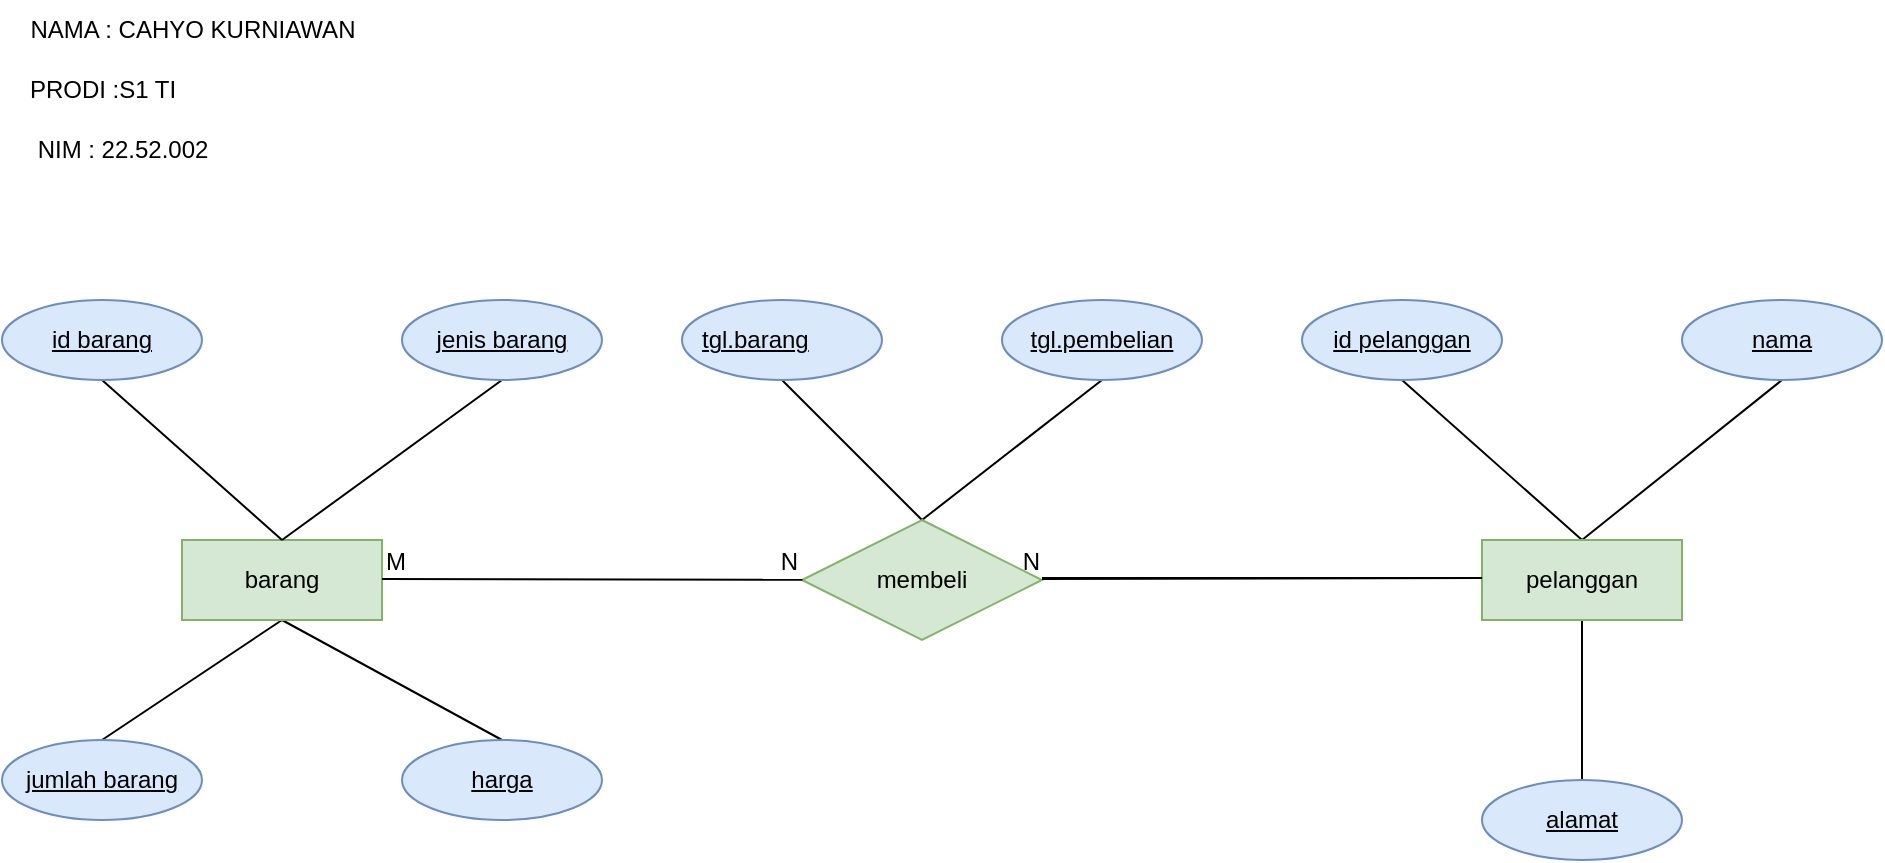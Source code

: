 <mxfile version="22.1.5" type="device" pages="6">
  <diagram name="Page-1" id="zo4dY4_fra6CHnyC9Gdm">
    <mxGraphModel dx="1213" dy="562" grid="1" gridSize="10" guides="1" tooltips="1" connect="1" arrows="1" fold="1" page="1" pageScale="1" pageWidth="850" pageHeight="1100" math="0" shadow="0">
      <root>
        <mxCell id="0" />
        <mxCell id="1" parent="0" />
        <mxCell id="zE9kglAk9OE0BZR0unQC-20" style="rounded=0;orthogonalLoop=1;jettySize=auto;html=1;exitX=0.5;exitY=1;exitDx=0;exitDy=0;entryX=0.5;entryY=0;entryDx=0;entryDy=0;endArrow=none;endFill=0;" parent="1" source="zE9kglAk9OE0BZR0unQC-2" target="zE9kglAk9OE0BZR0unQC-7" edge="1">
          <mxGeometry relative="1" as="geometry" />
        </mxCell>
        <mxCell id="zE9kglAk9OE0BZR0unQC-21" style="rounded=0;orthogonalLoop=1;jettySize=auto;html=1;exitX=0.5;exitY=1;exitDx=0;exitDy=0;entryX=0.5;entryY=0;entryDx=0;entryDy=0;endArrow=none;endFill=0;" parent="1" source="zE9kglAk9OE0BZR0unQC-2" target="zE9kglAk9OE0BZR0unQC-8" edge="1">
          <mxGeometry relative="1" as="geometry" />
        </mxCell>
        <mxCell id="zE9kglAk9OE0BZR0unQC-2" value="barang" style="whiteSpace=wrap;html=1;align=center;fillColor=#d5e8d4;strokeColor=#82b366;" parent="1" vertex="1">
          <mxGeometry x="90" y="280" width="100" height="40" as="geometry" />
        </mxCell>
        <mxCell id="zE9kglAk9OE0BZR0unQC-24" style="edgeStyle=none;rounded=0;orthogonalLoop=1;jettySize=auto;html=1;exitX=0.5;exitY=0;exitDx=0;exitDy=0;entryX=0.5;entryY=1;entryDx=0;entryDy=0;endArrow=none;endFill=0;" parent="1" source="zE9kglAk9OE0BZR0unQC-4" target="zE9kglAk9OE0BZR0unQC-13" edge="1">
          <mxGeometry relative="1" as="geometry" />
        </mxCell>
        <mxCell id="zE9kglAk9OE0BZR0unQC-25" style="edgeStyle=none;rounded=0;orthogonalLoop=1;jettySize=auto;html=1;exitX=0.5;exitY=0;exitDx=0;exitDy=0;entryX=0.5;entryY=1;entryDx=0;entryDy=0;endArrow=none;endFill=0;" parent="1" source="zE9kglAk9OE0BZR0unQC-4" target="zE9kglAk9OE0BZR0unQC-12" edge="1">
          <mxGeometry relative="1" as="geometry" />
        </mxCell>
        <mxCell id="zE9kglAk9OE0BZR0unQC-26" style="edgeStyle=none;rounded=0;orthogonalLoop=1;jettySize=auto;html=1;exitX=0.5;exitY=1;exitDx=0;exitDy=0;entryX=0.5;entryY=0;entryDx=0;entryDy=0;endArrow=none;endFill=0;" parent="1" source="zE9kglAk9OE0BZR0unQC-4" target="zE9kglAk9OE0BZR0unQC-17" edge="1">
          <mxGeometry relative="1" as="geometry" />
        </mxCell>
        <mxCell id="zE9kglAk9OE0BZR0unQC-4" value="pelanggan" style="whiteSpace=wrap;html=1;align=center;fillColor=#d5e8d4;strokeColor=#82b366;" parent="1" vertex="1">
          <mxGeometry x="740" y="280" width="100" height="40" as="geometry" />
        </mxCell>
        <mxCell id="zE9kglAk9OE0BZR0unQC-18" style="rounded=0;orthogonalLoop=1;jettySize=auto;html=1;exitX=0.5;exitY=1;exitDx=0;exitDy=0;entryX=0.5;entryY=0;entryDx=0;entryDy=0;endArrow=none;endFill=0;" parent="1" source="zE9kglAk9OE0BZR0unQC-5" target="zE9kglAk9OE0BZR0unQC-2" edge="1">
          <mxGeometry relative="1" as="geometry" />
        </mxCell>
        <mxCell id="zE9kglAk9OE0BZR0unQC-5" value="id barang" style="ellipse;whiteSpace=wrap;html=1;align=center;fontStyle=4;fillColor=#dae8fc;strokeColor=#6c8ebf;" parent="1" vertex="1">
          <mxGeometry y="160" width="100" height="40" as="geometry" />
        </mxCell>
        <mxCell id="zE9kglAk9OE0BZR0unQC-19" style="rounded=0;orthogonalLoop=1;jettySize=auto;html=1;exitX=0.5;exitY=1;exitDx=0;exitDy=0;entryX=0.5;entryY=0;entryDx=0;entryDy=0;endArrow=none;endFill=0;" parent="1" source="zE9kglAk9OE0BZR0unQC-6" target="zE9kglAk9OE0BZR0unQC-2" edge="1">
          <mxGeometry relative="1" as="geometry" />
        </mxCell>
        <mxCell id="zE9kglAk9OE0BZR0unQC-6" value="jenis barang" style="ellipse;whiteSpace=wrap;html=1;align=center;fontStyle=4;fillColor=#dae8fc;strokeColor=#6c8ebf;" parent="1" vertex="1">
          <mxGeometry x="200" y="160" width="100" height="40" as="geometry" />
        </mxCell>
        <mxCell id="zE9kglAk9OE0BZR0unQC-7" value="jumlah barang" style="ellipse;whiteSpace=wrap;html=1;align=center;fontStyle=4;fillColor=#dae8fc;strokeColor=#6c8ebf;" parent="1" vertex="1">
          <mxGeometry y="380" width="100" height="40" as="geometry" />
        </mxCell>
        <mxCell id="zE9kglAk9OE0BZR0unQC-8" value="harga" style="ellipse;whiteSpace=wrap;html=1;align=center;fontStyle=4;fillColor=#dae8fc;strokeColor=#6c8ebf;" parent="1" vertex="1">
          <mxGeometry x="200" y="380" width="100" height="40" as="geometry" />
        </mxCell>
        <mxCell id="zE9kglAk9OE0BZR0unQC-22" style="rounded=0;orthogonalLoop=1;jettySize=auto;html=1;exitX=0.5;exitY=0;exitDx=0;exitDy=0;entryX=0.5;entryY=1;entryDx=0;entryDy=0;endArrow=none;endFill=0;" parent="1" source="zE9kglAk9OE0BZR0unQC-9" target="zE9kglAk9OE0BZR0unQC-11" edge="1">
          <mxGeometry relative="1" as="geometry" />
        </mxCell>
        <mxCell id="zE9kglAk9OE0BZR0unQC-23" style="rounded=0;orthogonalLoop=1;jettySize=auto;html=1;exitX=0.5;exitY=0;exitDx=0;exitDy=0;entryX=0.5;entryY=1;entryDx=0;entryDy=0;endArrow=none;endFill=0;" parent="1" source="zE9kglAk9OE0BZR0unQC-9" target="zE9kglAk9OE0BZR0unQC-10" edge="1">
          <mxGeometry relative="1" as="geometry" />
        </mxCell>
        <mxCell id="zE9kglAk9OE0BZR0unQC-9" value="membeli" style="shape=rhombus;perimeter=rhombusPerimeter;whiteSpace=wrap;html=1;align=center;fillColor=#d5e8d4;strokeColor=#82b366;" parent="1" vertex="1">
          <mxGeometry x="400" y="270" width="120" height="60" as="geometry" />
        </mxCell>
        <mxCell id="zE9kglAk9OE0BZR0unQC-10" value="tgl.pembelian" style="ellipse;whiteSpace=wrap;html=1;align=center;fontStyle=4;fillColor=#dae8fc;strokeColor=#6c8ebf;" parent="1" vertex="1">
          <mxGeometry x="500" y="160" width="100" height="40" as="geometry" />
        </mxCell>
        <mxCell id="zE9kglAk9OE0BZR0unQC-11" value="tgl.barang&lt;span style=&quot;white-space: pre;&quot;&gt;&#x9;&lt;/span&gt;" style="ellipse;whiteSpace=wrap;html=1;align=center;fontStyle=4;fillColor=#dae8fc;strokeColor=#6c8ebf;" parent="1" vertex="1">
          <mxGeometry x="340" y="160" width="100" height="40" as="geometry" />
        </mxCell>
        <mxCell id="zE9kglAk9OE0BZR0unQC-12" value="nama" style="ellipse;whiteSpace=wrap;html=1;align=center;fontStyle=4;fillColor=#dae8fc;strokeColor=#6c8ebf;" parent="1" vertex="1">
          <mxGeometry x="840" y="160" width="100" height="40" as="geometry" />
        </mxCell>
        <mxCell id="zE9kglAk9OE0BZR0unQC-13" value="id pelanggan" style="ellipse;whiteSpace=wrap;html=1;align=center;fontStyle=4;fillColor=#dae8fc;strokeColor=#6c8ebf;" parent="1" vertex="1">
          <mxGeometry x="650" y="160" width="100" height="40" as="geometry" />
        </mxCell>
        <mxCell id="zE9kglAk9OE0BZR0unQC-14" value="NAMA : CAHYO KURNIAWAN&lt;br&gt;" style="text;html=1;align=center;verticalAlign=middle;resizable=0;points=[];autosize=1;strokeColor=none;fillColor=none;" parent="1" vertex="1">
          <mxGeometry y="10" width="190" height="30" as="geometry" />
        </mxCell>
        <mxCell id="zE9kglAk9OE0BZR0unQC-15" value="PRODI :S1 TI" style="text;html=1;align=center;verticalAlign=middle;resizable=0;points=[];autosize=1;strokeColor=none;fillColor=none;" parent="1" vertex="1">
          <mxGeometry y="40" width="100" height="30" as="geometry" />
        </mxCell>
        <mxCell id="zE9kglAk9OE0BZR0unQC-16" value="NIM : 22.52.002" style="text;html=1;align=center;verticalAlign=middle;resizable=0;points=[];autosize=1;strokeColor=none;fillColor=none;" parent="1" vertex="1">
          <mxGeometry y="70" width="120" height="30" as="geometry" />
        </mxCell>
        <mxCell id="zE9kglAk9OE0BZR0unQC-17" value="alamat" style="ellipse;whiteSpace=wrap;html=1;align=center;fontStyle=4;fillColor=#dae8fc;strokeColor=#6c8ebf;" parent="1" vertex="1">
          <mxGeometry x="740" y="400" width="100" height="40" as="geometry" />
        </mxCell>
        <mxCell id="zE9kglAk9OE0BZR0unQC-27" value="" style="endArrow=none;html=1;rounded=0;" parent="1" target="zE9kglAk9OE0BZR0unQC-9" edge="1">
          <mxGeometry relative="1" as="geometry">
            <mxPoint x="190" y="299.47" as="sourcePoint" />
            <mxPoint x="350" y="299.47" as="targetPoint" />
          </mxGeometry>
        </mxCell>
        <mxCell id="zE9kglAk9OE0BZR0unQC-28" value="M" style="resizable=0;html=1;whiteSpace=wrap;align=left;verticalAlign=bottom;" parent="zE9kglAk9OE0BZR0unQC-27" connectable="0" vertex="1">
          <mxGeometry x="-1" relative="1" as="geometry" />
        </mxCell>
        <mxCell id="zE9kglAk9OE0BZR0unQC-29" value="N" style="resizable=0;html=1;whiteSpace=wrap;align=right;verticalAlign=bottom;" parent="zE9kglAk9OE0BZR0unQC-27" connectable="0" vertex="1">
          <mxGeometry x="1" relative="1" as="geometry" />
        </mxCell>
        <mxCell id="zE9kglAk9OE0BZR0unQC-30" value="" style="endArrow=none;html=1;rounded=0;" parent="1" edge="1">
          <mxGeometry relative="1" as="geometry">
            <mxPoint x="520" y="299.47" as="sourcePoint" />
            <mxPoint x="520" y="299" as="targetPoint" />
            <Array as="points">
              <mxPoint x="740" y="299" />
            </Array>
          </mxGeometry>
        </mxCell>
        <mxCell id="zE9kglAk9OE0BZR0unQC-31" value="N" style="resizable=0;html=1;whiteSpace=wrap;align=right;verticalAlign=bottom;" parent="zE9kglAk9OE0BZR0unQC-30" connectable="0" vertex="1">
          <mxGeometry x="1" relative="1" as="geometry" />
        </mxCell>
      </root>
    </mxGraphModel>
  </diagram>
  <diagram id="yKbXTgPlL4C0_z0gjRoq" name="Page-2">
    <mxGraphModel dx="765" dy="410" grid="1" gridSize="10" guides="1" tooltips="1" connect="1" arrows="1" fold="1" page="1" pageScale="1" pageWidth="850" pageHeight="1100" math="0" shadow="0">
      <root>
        <mxCell id="0" />
        <mxCell id="1" parent="0" />
        <mxCell id="fb87T203oJm_AQfvb3VX-17" style="edgeStyle=none;rounded=0;orthogonalLoop=1;jettySize=auto;html=1;exitX=0.5;exitY=0;exitDx=0;exitDy=0;entryX=0.5;entryY=1;entryDx=0;entryDy=0;endArrow=none;endFill=0;" edge="1" parent="1" source="fb87T203oJm_AQfvb3VX-1" target="fb87T203oJm_AQfvb3VX-10">
          <mxGeometry relative="1" as="geometry" />
        </mxCell>
        <mxCell id="fb87T203oJm_AQfvb3VX-18" style="edgeStyle=none;rounded=0;orthogonalLoop=1;jettySize=auto;html=1;exitX=0.5;exitY=0;exitDx=0;exitDy=0;entryX=0.5;entryY=1;entryDx=0;entryDy=0;endArrow=none;endFill=0;" edge="1" parent="1" source="fb87T203oJm_AQfvb3VX-1" target="fb87T203oJm_AQfvb3VX-9">
          <mxGeometry relative="1" as="geometry" />
        </mxCell>
        <mxCell id="fb87T203oJm_AQfvb3VX-1" value="matakuliah" style="whiteSpace=wrap;html=1;align=center;fillColor=#d5e8d4;strokeColor=#82b366;" vertex="1" parent="1">
          <mxGeometry x="790" y="300" width="100" height="40" as="geometry" />
        </mxCell>
        <mxCell id="fb87T203oJm_AQfvb3VX-11" style="edgeStyle=none;rounded=0;orthogonalLoop=1;jettySize=auto;html=1;exitX=0.5;exitY=0;exitDx=0;exitDy=0;entryX=0.5;entryY=1;entryDx=0;entryDy=0;endArrow=none;endFill=0;" edge="1" parent="1" source="fb87T203oJm_AQfvb3VX-2" target="fb87T203oJm_AQfvb3VX-4">
          <mxGeometry relative="1" as="geometry" />
        </mxCell>
        <mxCell id="fb87T203oJm_AQfvb3VX-12" style="edgeStyle=none;rounded=0;orthogonalLoop=1;jettySize=auto;html=1;exitX=0.5;exitY=0;exitDx=0;exitDy=0;entryX=0.5;entryY=1;entryDx=0;entryDy=0;endArrow=none;endFill=0;" edge="1" parent="1" source="fb87T203oJm_AQfvb3VX-2" target="fb87T203oJm_AQfvb3VX-5">
          <mxGeometry relative="1" as="geometry" />
        </mxCell>
        <mxCell id="fb87T203oJm_AQfvb3VX-13" style="edgeStyle=none;rounded=0;orthogonalLoop=1;jettySize=auto;html=1;exitX=0.5;exitY=1;exitDx=0;exitDy=0;entryX=0.5;entryY=0;entryDx=0;entryDy=0;endArrow=none;endFill=0;" edge="1" parent="1" source="fb87T203oJm_AQfvb3VX-2" target="fb87T203oJm_AQfvb3VX-6">
          <mxGeometry relative="1" as="geometry" />
        </mxCell>
        <mxCell id="fb87T203oJm_AQfvb3VX-2" value="dosen" style="whiteSpace=wrap;html=1;align=center;fillColor=#d5e8d4;strokeColor=#82b366;" vertex="1" parent="1">
          <mxGeometry x="100" y="300" width="100" height="40" as="geometry" />
        </mxCell>
        <mxCell id="fb87T203oJm_AQfvb3VX-16" style="edgeStyle=none;rounded=0;orthogonalLoop=1;jettySize=auto;html=1;exitX=0.5;exitY=0;exitDx=0;exitDy=0;entryX=0.5;entryY=1;entryDx=0;entryDy=0;endArrow=none;endFill=0;" edge="1" parent="1" source="fb87T203oJm_AQfvb3VX-3" target="fb87T203oJm_AQfvb3VX-7">
          <mxGeometry relative="1" as="geometry" />
        </mxCell>
        <mxCell id="fb87T203oJm_AQfvb3VX-3" value="mengajar" style="shape=rhombus;perimeter=rhombusPerimeter;whiteSpace=wrap;html=1;align=center;fillColor=#d5e8d4;strokeColor=#82b366;" vertex="1" parent="1">
          <mxGeometry x="460" y="290" width="120" height="60" as="geometry" />
        </mxCell>
        <mxCell id="fb87T203oJm_AQfvb3VX-4" value="id dosen" style="ellipse;whiteSpace=wrap;html=1;align=center;fontStyle=4;fillColor=#dae8fc;strokeColor=#6c8ebf;" vertex="1" parent="1">
          <mxGeometry y="210" width="100" height="40" as="geometry" />
        </mxCell>
        <mxCell id="fb87T203oJm_AQfvb3VX-5" value="nama dosen" style="ellipse;whiteSpace=wrap;html=1;align=center;fontStyle=4;fillColor=#dae8fc;strokeColor=#6c8ebf;" vertex="1" parent="1">
          <mxGeometry x="200" y="210" width="100" height="40" as="geometry" />
        </mxCell>
        <mxCell id="fb87T203oJm_AQfvb3VX-6" value="tempat mengajar" style="ellipse;whiteSpace=wrap;html=1;align=center;fontStyle=4;fillColor=#dae8fc;strokeColor=#6c8ebf;" vertex="1" parent="1">
          <mxGeometry x="100" y="430" width="100" height="40" as="geometry" />
        </mxCell>
        <mxCell id="fb87T203oJm_AQfvb3VX-7" value="id matkul" style="ellipse;whiteSpace=wrap;html=1;align=center;fontStyle=4;fillColor=#dae8fc;strokeColor=#6c8ebf;" vertex="1" parent="1">
          <mxGeometry x="580" y="210" width="100" height="40" as="geometry" />
        </mxCell>
        <mxCell id="fb87T203oJm_AQfvb3VX-8" value="id dosen" style="ellipse;whiteSpace=wrap;html=1;align=center;fontStyle=4;fillColor=#dae8fc;strokeColor=#6c8ebf;" vertex="1" parent="1">
          <mxGeometry x="360" y="210" width="100" height="40" as="geometry" />
        </mxCell>
        <mxCell id="fb87T203oJm_AQfvb3VX-9" value="nama matkul" style="ellipse;whiteSpace=wrap;html=1;align=center;fontStyle=4;fillColor=#dae8fc;strokeColor=#6c8ebf;" vertex="1" parent="1">
          <mxGeometry x="880" y="210" width="100" height="40" as="geometry" />
        </mxCell>
        <mxCell id="fb87T203oJm_AQfvb3VX-10" value="id matkul" style="ellipse;whiteSpace=wrap;html=1;align=center;fontStyle=4;fillColor=#dae8fc;strokeColor=#6c8ebf;" vertex="1" parent="1">
          <mxGeometry x="730" y="210" width="100" height="40" as="geometry" />
        </mxCell>
        <mxCell id="fb87T203oJm_AQfvb3VX-15" style="edgeStyle=none;rounded=0;orthogonalLoop=1;jettySize=auto;html=1;exitX=0.5;exitY=0;exitDx=0;exitDy=0;entryX=0.601;entryY=1.071;entryDx=0;entryDy=0;entryPerimeter=0;endArrow=none;endFill=0;" edge="1" parent="1" source="fb87T203oJm_AQfvb3VX-3" target="fb87T203oJm_AQfvb3VX-8">
          <mxGeometry relative="1" as="geometry" />
        </mxCell>
        <mxCell id="uEvrZNVNtwSZjBcl1kia-1" value="" style="endArrow=none;html=1;rounded=0;entryX=0;entryY=0.5;entryDx=0;entryDy=0;" edge="1" parent="1" target="fb87T203oJm_AQfvb3VX-3">
          <mxGeometry relative="1" as="geometry">
            <mxPoint x="190" y="319.23" as="sourcePoint" />
            <mxPoint x="350" y="319.23" as="targetPoint" />
          </mxGeometry>
        </mxCell>
        <mxCell id="uEvrZNVNtwSZjBcl1kia-2" value="M" style="resizable=0;html=1;whiteSpace=wrap;align=left;verticalAlign=bottom;" connectable="0" vertex="1" parent="uEvrZNVNtwSZjBcl1kia-1">
          <mxGeometry x="-1" relative="1" as="geometry" />
        </mxCell>
        <mxCell id="uEvrZNVNtwSZjBcl1kia-3" value="N" style="resizable=0;html=1;whiteSpace=wrap;align=right;verticalAlign=bottom;" connectable="0" vertex="1" parent="uEvrZNVNtwSZjBcl1kia-1">
          <mxGeometry x="1" relative="1" as="geometry" />
        </mxCell>
        <mxCell id="uEvrZNVNtwSZjBcl1kia-7" value="" style="endArrow=none;html=1;rounded=0;" edge="1" parent="1">
          <mxGeometry relative="1" as="geometry">
            <mxPoint x="580" y="320" as="sourcePoint" />
            <mxPoint x="790" y="320" as="targetPoint" />
          </mxGeometry>
        </mxCell>
        <mxCell id="uEvrZNVNtwSZjBcl1kia-8" value="M" style="resizable=0;html=1;whiteSpace=wrap;align=left;verticalAlign=bottom;" connectable="0" vertex="1" parent="uEvrZNVNtwSZjBcl1kia-7">
          <mxGeometry x="-1" relative="1" as="geometry" />
        </mxCell>
        <mxCell id="uEvrZNVNtwSZjBcl1kia-9" value="N" style="resizable=0;html=1;whiteSpace=wrap;align=right;verticalAlign=bottom;" connectable="0" vertex="1" parent="uEvrZNVNtwSZjBcl1kia-7">
          <mxGeometry x="1" relative="1" as="geometry" />
        </mxCell>
      </root>
    </mxGraphModel>
  </diagram>
  <diagram id="hsC75b01yAU87UtDD1D3" name="Page-3">
    <mxGraphModel dx="1730" dy="472" grid="1" gridSize="10" guides="1" tooltips="1" connect="1" arrows="1" fold="1" page="1" pageScale="1" pageWidth="850" pageHeight="1100" math="0" shadow="0">
      <root>
        <mxCell id="0" />
        <mxCell id="1" parent="0" />
        <mxCell id="AXLvkjDIdO4Xm3gloNgT-1" value="pekerjaan" style="shape=rhombus;perimeter=rhombusPerimeter;whiteSpace=wrap;html=1;align=center;fillColor=#d5e8d4;strokeColor=#82b366;" vertex="1" parent="1">
          <mxGeometry x="360" y="220" width="120" height="60" as="geometry" />
        </mxCell>
        <mxCell id="pQrvMvZ7KYcdWEdQEXg6-5" style="edgeStyle=none;rounded=0;orthogonalLoop=1;jettySize=auto;html=1;exitX=0.5;exitY=0;exitDx=0;exitDy=0;entryX=0.5;entryY=1;entryDx=0;entryDy=0;endArrow=none;endFill=0;" edge="1" parent="1" source="AXLvkjDIdO4Xm3gloNgT-2" target="AXLvkjDIdO4Xm3gloNgT-12">
          <mxGeometry relative="1" as="geometry" />
        </mxCell>
        <mxCell id="pQrvMvZ7KYcdWEdQEXg6-6" style="edgeStyle=none;rounded=0;orthogonalLoop=1;jettySize=auto;html=1;exitX=0.5;exitY=0;exitDx=0;exitDy=0;entryX=0.5;entryY=1;entryDx=0;entryDy=0;endArrow=none;endFill=0;" edge="1" parent="1" source="AXLvkjDIdO4Xm3gloNgT-2" target="AXLvkjDIdO4Xm3gloNgT-11">
          <mxGeometry relative="1" as="geometry" />
        </mxCell>
        <mxCell id="_dz8QAwuvox1BOsxkOOv-3" style="edgeStyle=none;rounded=0;orthogonalLoop=1;jettySize=auto;html=1;exitX=0.5;exitY=1;exitDx=0;exitDy=0;entryX=0.5;entryY=0;entryDx=0;entryDy=0;endArrow=none;endFill=0;" edge="1" parent="1" source="AXLvkjDIdO4Xm3gloNgT-2" target="_dz8QAwuvox1BOsxkOOv-2">
          <mxGeometry relative="1" as="geometry" />
        </mxCell>
        <mxCell id="AXLvkjDIdO4Xm3gloNgT-2" value="proyek" style="whiteSpace=wrap;html=1;align=center;fillColor=#d5e8d4;strokeColor=#82b366;" vertex="1" parent="1">
          <mxGeometry x="690" y="230" width="100" height="40" as="geometry" />
        </mxCell>
        <mxCell id="pQrvMvZ7KYcdWEdQEXg6-1" style="edgeStyle=none;rounded=0;orthogonalLoop=1;jettySize=auto;html=1;exitX=0.5;exitY=0;exitDx=0;exitDy=0;entryX=0.5;entryY=1;entryDx=0;entryDy=0;endArrow=none;endFill=0;" edge="1" parent="1" source="AXLvkjDIdO4Xm3gloNgT-3" target="AXLvkjDIdO4Xm3gloNgT-7">
          <mxGeometry relative="1" as="geometry" />
        </mxCell>
        <mxCell id="pQrvMvZ7KYcdWEdQEXg6-2" style="edgeStyle=none;rounded=0;orthogonalLoop=1;jettySize=auto;html=1;exitX=0.5;exitY=0;exitDx=0;exitDy=0;entryX=0.5;entryY=1;entryDx=0;entryDy=0;endArrow=none;endFill=0;" edge="1" parent="1" source="AXLvkjDIdO4Xm3gloNgT-3" target="AXLvkjDIdO4Xm3gloNgT-9">
          <mxGeometry relative="1" as="geometry" />
        </mxCell>
        <mxCell id="pQrvMvZ7KYcdWEdQEXg6-3" style="edgeStyle=none;rounded=0;orthogonalLoop=1;jettySize=auto;html=1;exitX=0.5;exitY=1;exitDx=0;exitDy=0;entryX=0.5;entryY=0;entryDx=0;entryDy=0;endArrow=none;endFill=0;" edge="1" parent="1" source="AXLvkjDIdO4Xm3gloNgT-3" target="AXLvkjDIdO4Xm3gloNgT-8">
          <mxGeometry relative="1" as="geometry" />
        </mxCell>
        <mxCell id="AXLvkjDIdO4Xm3gloNgT-3" value="departemen" style="whiteSpace=wrap;html=1;align=center;fillColor=#d5e8d4;strokeColor=#82b366;" vertex="1" parent="1">
          <mxGeometry x="50" y="230" width="100" height="40" as="geometry" />
        </mxCell>
        <mxCell id="AXLvkjDIdO4Xm3gloNgT-7" value="&lt;span style=&quot;border-bottom: 1px dotted&quot;&gt;no departemen&lt;/span&gt;" style="ellipse;whiteSpace=wrap;html=1;align=center;fillColor=#dae8fc;strokeColor=#6c8ebf;" vertex="1" parent="1">
          <mxGeometry x="-50" y="110" width="100" height="40" as="geometry" />
        </mxCell>
        <mxCell id="AXLvkjDIdO4Xm3gloNgT-8" value="&lt;span style=&quot;border-bottom: 1px dotted&quot;&gt;status&lt;/span&gt;" style="ellipse;whiteSpace=wrap;html=1;align=center;fillColor=#dae8fc;strokeColor=#6c8ebf;" vertex="1" parent="1">
          <mxGeometry x="50" y="350" width="100" height="40" as="geometry" />
        </mxCell>
        <mxCell id="AXLvkjDIdO4Xm3gloNgT-9" value="&lt;span style=&quot;border-bottom: 1px dotted&quot;&gt;nama&lt;/span&gt;" style="ellipse;whiteSpace=wrap;html=1;align=center;fillColor=#dae8fc;strokeColor=#6c8ebf;" vertex="1" parent="1">
          <mxGeometry x="150" y="110" width="100" height="40" as="geometry" />
        </mxCell>
        <mxCell id="AXLvkjDIdO4Xm3gloNgT-11" value="&lt;span style=&quot;border-bottom: 1px dotted&quot;&gt;status&lt;/span&gt;" style="ellipse;whiteSpace=wrap;html=1;align=center;fillColor=#dae8fc;strokeColor=#6c8ebf;" vertex="1" parent="1">
          <mxGeometry x="800" y="110" width="100" height="40" as="geometry" />
        </mxCell>
        <mxCell id="AXLvkjDIdO4Xm3gloNgT-12" value="&lt;span style=&quot;border-bottom: 1px dotted&quot;&gt;no proyek&lt;/span&gt;" style="ellipse;whiteSpace=wrap;html=1;align=center;fillColor=#dae8fc;strokeColor=#6c8ebf;" vertex="1" parent="1">
          <mxGeometry x="590" y="110" width="100" height="40" as="geometry" />
        </mxCell>
        <mxCell id="pQrvMvZ7KYcdWEdQEXg6-7" value="" style="endArrow=none;html=1;rounded=0;entryX=0;entryY=0.5;entryDx=0;entryDy=0;" edge="1" parent="1" target="AXLvkjDIdO4Xm3gloNgT-1">
          <mxGeometry relative="1" as="geometry">
            <mxPoint x="150" y="249.5" as="sourcePoint" />
            <mxPoint x="310" y="249.5" as="targetPoint" />
          </mxGeometry>
        </mxCell>
        <mxCell id="pQrvMvZ7KYcdWEdQEXg6-8" value="N" style="resizable=0;html=1;whiteSpace=wrap;align=right;verticalAlign=bottom;" connectable="0" vertex="1" parent="pQrvMvZ7KYcdWEdQEXg6-7">
          <mxGeometry x="1" relative="1" as="geometry" />
        </mxCell>
        <mxCell id="pQrvMvZ7KYcdWEdQEXg6-9" value="" style="endArrow=none;html=1;rounded=0;entryX=0;entryY=0.5;entryDx=0;entryDy=0;" edge="1" parent="1">
          <mxGeometry relative="1" as="geometry">
            <mxPoint x="480" y="249.5" as="sourcePoint" />
            <mxPoint x="690" y="250" as="targetPoint" />
          </mxGeometry>
        </mxCell>
        <mxCell id="pQrvMvZ7KYcdWEdQEXg6-10" value="N" style="resizable=0;html=1;whiteSpace=wrap;align=right;verticalAlign=bottom;" connectable="0" vertex="1" parent="pQrvMvZ7KYcdWEdQEXg6-9">
          <mxGeometry x="1" relative="1" as="geometry" />
        </mxCell>
        <mxCell id="_dz8QAwuvox1BOsxkOOv-2" value="&lt;span style=&quot;border-bottom: 1px dotted&quot;&gt;nama&lt;/span&gt;" style="ellipse;whiteSpace=wrap;html=1;align=center;fillColor=#dae8fc;strokeColor=#6c8ebf;" vertex="1" parent="1">
          <mxGeometry x="690" y="350" width="100" height="40" as="geometry" />
        </mxCell>
      </root>
    </mxGraphModel>
  </diagram>
  <diagram id="9wN5nJT7nugd9XNhgo3h" name="Page-4">
    <mxGraphModel dx="1173" dy="629" grid="1" gridSize="10" guides="1" tooltips="1" connect="1" arrows="1" fold="1" page="1" pageScale="1" pageWidth="850" pageHeight="1100" math="0" shadow="0">
      <root>
        <mxCell id="0" />
        <mxCell id="1" parent="0" />
        <mxCell id="h8rfXJVYBmySBkegOcbr-22" style="edgeStyle=none;rounded=0;orthogonalLoop=1;jettySize=auto;html=1;exitX=0.5;exitY=0;exitDx=0;exitDy=0;entryX=0.5;entryY=1;entryDx=0;entryDy=0;endArrow=none;endFill=0;" edge="1" parent="1" source="h8rfXJVYBmySBkegOcbr-1" target="h8rfXJVYBmySBkegOcbr-14">
          <mxGeometry relative="1" as="geometry" />
        </mxCell>
        <mxCell id="h8rfXJVYBmySBkegOcbr-36" style="edgeStyle=none;rounded=0;orthogonalLoop=1;jettySize=auto;html=1;exitX=0.5;exitY=1;exitDx=0;exitDy=0;" edge="1" parent="1" source="h8rfXJVYBmySBkegOcbr-1" target="h8rfXJVYBmySBkegOcbr-35">
          <mxGeometry relative="1" as="geometry" />
        </mxCell>
        <mxCell id="h8rfXJVYBmySBkegOcbr-1" value="proyek" style="whiteSpace=wrap;html=1;align=center;fillColor=#d5e8d4;strokeColor=#82b366;" vertex="1" parent="1">
          <mxGeometry x="420" y="580" width="100" height="40" as="geometry" />
        </mxCell>
        <mxCell id="h8rfXJVYBmySBkegOcbr-18" style="edgeStyle=none;rounded=0;orthogonalLoop=1;jettySize=auto;html=1;exitX=0.5;exitY=0;exitDx=0;exitDy=0;entryX=0.5;entryY=1;entryDx=0;entryDy=0;endArrow=none;endFill=0;" edge="1" parent="1" source="h8rfXJVYBmySBkegOcbr-2" target="h8rfXJVYBmySBkegOcbr-12">
          <mxGeometry relative="1" as="geometry" />
        </mxCell>
        <mxCell id="h8rfXJVYBmySBkegOcbr-19" style="edgeStyle=none;rounded=0;orthogonalLoop=1;jettySize=auto;html=1;exitX=0.5;exitY=0;exitDx=0;exitDy=0;entryX=0.5;entryY=1;entryDx=0;entryDy=0;endArrow=none;endFill=0;" edge="1" parent="1" source="h8rfXJVYBmySBkegOcbr-2" target="h8rfXJVYBmySBkegOcbr-11">
          <mxGeometry relative="1" as="geometry" />
        </mxCell>
        <mxCell id="h8rfXJVYBmySBkegOcbr-20" style="edgeStyle=none;rounded=0;orthogonalLoop=1;jettySize=auto;html=1;exitX=0.5;exitY=0;exitDx=0;exitDy=0;entryX=0.5;entryY=1;entryDx=0;entryDy=0;endArrow=none;endFill=0;" edge="1" parent="1" source="h8rfXJVYBmySBkegOcbr-2" target="h8rfXJVYBmySBkegOcbr-10">
          <mxGeometry relative="1" as="geometry" />
        </mxCell>
        <mxCell id="h8rfXJVYBmySBkegOcbr-2" value="departemen" style="whiteSpace=wrap;html=1;align=center;fillColor=#d5e8d4;strokeColor=#82b366;" vertex="1" parent="1">
          <mxGeometry x="710" y="260" width="100" height="40" as="geometry" />
        </mxCell>
        <mxCell id="h8rfXJVYBmySBkegOcbr-15" style="edgeStyle=none;rounded=0;orthogonalLoop=1;jettySize=auto;html=1;exitX=0.5;exitY=0;exitDx=0;exitDy=0;entryX=0.5;entryY=1;entryDx=0;entryDy=0;endArrow=none;endFill=0;" edge="1" parent="1" source="h8rfXJVYBmySBkegOcbr-3" target="h8rfXJVYBmySBkegOcbr-7">
          <mxGeometry relative="1" as="geometry" />
        </mxCell>
        <mxCell id="h8rfXJVYBmySBkegOcbr-16" style="edgeStyle=none;rounded=0;orthogonalLoop=1;jettySize=auto;html=1;exitX=0.5;exitY=0;exitDx=0;exitDy=0;entryX=0.5;entryY=1;entryDx=0;entryDy=0;endArrow=none;endFill=0;" edge="1" parent="1" source="h8rfXJVYBmySBkegOcbr-3" target="h8rfXJVYBmySBkegOcbr-8">
          <mxGeometry relative="1" as="geometry" />
        </mxCell>
        <mxCell id="h8rfXJVYBmySBkegOcbr-17" style="edgeStyle=none;rounded=0;orthogonalLoop=1;jettySize=auto;html=1;exitX=0.5;exitY=0;exitDx=0;exitDy=0;endArrow=none;endFill=0;" edge="1" parent="1" source="h8rfXJVYBmySBkegOcbr-3" target="h8rfXJVYBmySBkegOcbr-9">
          <mxGeometry relative="1" as="geometry" />
        </mxCell>
        <mxCell id="h8rfXJVYBmySBkegOcbr-3" value="pegawai" style="whiteSpace=wrap;html=1;align=center;fillColor=#d5e8d4;strokeColor=#82b366;" vertex="1" parent="1">
          <mxGeometry x="110" y="260" width="100" height="40" as="geometry" />
        </mxCell>
        <mxCell id="h8rfXJVYBmySBkegOcbr-4" value="bekerja" style="shape=rhombus;perimeter=rhombusPerimeter;whiteSpace=wrap;html=1;align=center;fillColor=#d5e8d4;strokeColor=#82b366;" vertex="1" parent="1">
          <mxGeometry x="110" y="570" width="120" height="60" as="geometry" />
        </mxCell>
        <mxCell id="h8rfXJVYBmySBkegOcbr-5" value="bekerja" style="shape=rhombus;perimeter=rhombusPerimeter;whiteSpace=wrap;html=1;align=center;fillColor=#d5e8d4;strokeColor=#82b366;" vertex="1" parent="1">
          <mxGeometry x="710" y="570" width="120" height="60" as="geometry" />
        </mxCell>
        <mxCell id="h8rfXJVYBmySBkegOcbr-6" value="bekerja" style="shape=rhombus;perimeter=rhombusPerimeter;whiteSpace=wrap;html=1;align=center;fillColor=#d5e8d4;strokeColor=#82b366;" vertex="1" parent="1">
          <mxGeometry x="400" y="255" width="120" height="50" as="geometry" />
        </mxCell>
        <mxCell id="h8rfXJVYBmySBkegOcbr-7" value="&lt;span style=&quot;border-bottom: 1px dotted&quot;&gt;id pegawai&lt;/span&gt;" style="ellipse;whiteSpace=wrap;html=1;align=center;fillColor=#dae8fc;strokeColor=#6c8ebf;" vertex="1" parent="1">
          <mxGeometry x="10" y="130" width="100" height="40" as="geometry" />
        </mxCell>
        <mxCell id="h8rfXJVYBmySBkegOcbr-8" value="&lt;span style=&quot;border-bottom: 1px dotted&quot;&gt;jabatan&lt;span style=&quot;white-space: pre;&quot;&gt;&#x9;&lt;/span&gt;&lt;/span&gt;" style="ellipse;whiteSpace=wrap;html=1;align=center;fillColor=#dae8fc;strokeColor=#6c8ebf;" vertex="1" parent="1">
          <mxGeometry x="210" y="130" width="100" height="40" as="geometry" />
        </mxCell>
        <mxCell id="h8rfXJVYBmySBkegOcbr-9" value="&lt;span style=&quot;border-bottom: 1px dotted&quot;&gt;nama&lt;/span&gt;" style="ellipse;whiteSpace=wrap;html=1;align=center;fillColor=#dae8fc;strokeColor=#6c8ebf;" vertex="1" parent="1">
          <mxGeometry x="110" y="40" width="100" height="40" as="geometry" />
        </mxCell>
        <mxCell id="h8rfXJVYBmySBkegOcbr-10" value="&lt;span style=&quot;border-bottom: 1px dotted&quot;&gt;nama&lt;/span&gt;" style="ellipse;whiteSpace=wrap;html=1;align=center;fillColor=#dae8fc;strokeColor=#6c8ebf;" vertex="1" parent="1">
          <mxGeometry x="710" y="50" width="100" height="40" as="geometry" />
        </mxCell>
        <mxCell id="h8rfXJVYBmySBkegOcbr-11" value="&lt;span style=&quot;border-bottom: 1px dotted&quot;&gt;lokasi&lt;/span&gt;" style="ellipse;whiteSpace=wrap;html=1;align=center;fillColor=#dae8fc;strokeColor=#6c8ebf;" vertex="1" parent="1">
          <mxGeometry x="810" y="130" width="100" height="40" as="geometry" />
        </mxCell>
        <mxCell id="h8rfXJVYBmySBkegOcbr-12" value="&lt;span style=&quot;border-bottom: 1px dotted&quot;&gt;id departemen&lt;/span&gt;" style="ellipse;whiteSpace=wrap;html=1;align=center;fillColor=#dae8fc;strokeColor=#6c8ebf;" vertex="1" parent="1">
          <mxGeometry x="610" y="130" width="100" height="40" as="geometry" />
        </mxCell>
        <mxCell id="h8rfXJVYBmySBkegOcbr-13" value="&lt;span style=&quot;border-bottom: 1px dotted&quot;&gt;nama&lt;/span&gt;" style="ellipse;whiteSpace=wrap;html=1;align=center;fillColor=#dae8fc;strokeColor=#6c8ebf;" vertex="1" parent="1">
          <mxGeometry x="520" y="470" width="100" height="40" as="geometry" />
        </mxCell>
        <mxCell id="h8rfXJVYBmySBkegOcbr-14" value="&lt;span style=&quot;border-bottom: 1px dotted&quot;&gt;id proyek&lt;span style=&quot;white-space: pre;&quot;&gt;&#x9;&lt;/span&gt;&amp;nbsp;&lt;/span&gt;" style="ellipse;whiteSpace=wrap;html=1;align=center;fillColor=#dae8fc;strokeColor=#6c8ebf;" vertex="1" parent="1">
          <mxGeometry x="320" y="470" width="100" height="40" as="geometry" />
        </mxCell>
        <mxCell id="h8rfXJVYBmySBkegOcbr-21" style="edgeStyle=none;rounded=0;orthogonalLoop=1;jettySize=auto;html=1;exitX=0.5;exitY=0;exitDx=0;exitDy=0;entryX=0.5;entryY=1;entryDx=0;entryDy=0;endArrow=none;endFill=0;" edge="1" parent="1" source="h8rfXJVYBmySBkegOcbr-1" target="h8rfXJVYBmySBkegOcbr-13">
          <mxGeometry relative="1" as="geometry" />
        </mxCell>
        <mxCell id="h8rfXJVYBmySBkegOcbr-23" value="" style="endArrow=none;html=1;rounded=0;entryX=1;entryY=0.5;entryDx=0;entryDy=0;exitX=0;exitY=0.5;exitDx=0;exitDy=0;" edge="1" parent="1" source="h8rfXJVYBmySBkegOcbr-6" target="h8rfXJVYBmySBkegOcbr-3">
          <mxGeometry relative="1" as="geometry">
            <mxPoint x="390" y="320" as="sourcePoint" />
            <mxPoint x="550" y="320" as="targetPoint" />
          </mxGeometry>
        </mxCell>
        <mxCell id="h8rfXJVYBmySBkegOcbr-24" value="N" style="resizable=0;html=1;whiteSpace=wrap;align=right;verticalAlign=bottom;" connectable="0" vertex="1" parent="h8rfXJVYBmySBkegOcbr-23">
          <mxGeometry x="1" relative="1" as="geometry" />
        </mxCell>
        <mxCell id="h8rfXJVYBmySBkegOcbr-25" value="" style="endArrow=none;html=1;rounded=0;entryX=1;entryY=0.5;entryDx=0;entryDy=0;exitX=0;exitY=0.5;exitDx=0;exitDy=0;" edge="1" parent="1">
          <mxGeometry relative="1" as="geometry">
            <mxPoint x="710" y="279.33" as="sourcePoint" />
            <mxPoint x="520" y="279.33" as="targetPoint" />
          </mxGeometry>
        </mxCell>
        <mxCell id="h8rfXJVYBmySBkegOcbr-26" value="N" style="resizable=0;html=1;whiteSpace=wrap;align=right;verticalAlign=bottom;" connectable="0" vertex="1" parent="h8rfXJVYBmySBkegOcbr-25">
          <mxGeometry x="1" relative="1" as="geometry" />
        </mxCell>
        <mxCell id="h8rfXJVYBmySBkegOcbr-27" value="" style="endArrow=none;html=1;rounded=0;entryX=0.5;entryY=0;entryDx=0;entryDy=0;exitX=0.5;exitY=1;exitDx=0;exitDy=0;" edge="1" parent="1" source="h8rfXJVYBmySBkegOcbr-3" target="h8rfXJVYBmySBkegOcbr-4">
          <mxGeometry relative="1" as="geometry">
            <mxPoint x="245" y="410" as="sourcePoint" />
            <mxPoint x="55" y="410" as="targetPoint" />
          </mxGeometry>
        </mxCell>
        <mxCell id="h8rfXJVYBmySBkegOcbr-28" value="N" style="resizable=0;html=1;whiteSpace=wrap;align=right;verticalAlign=bottom;" connectable="0" vertex="1" parent="h8rfXJVYBmySBkegOcbr-27">
          <mxGeometry x="1" relative="1" as="geometry" />
        </mxCell>
        <mxCell id="h8rfXJVYBmySBkegOcbr-29" value="" style="endArrow=none;html=1;rounded=0;entryX=0.5;entryY=0;entryDx=0;entryDy=0;exitX=0.5;exitY=1;exitDx=0;exitDy=0;" edge="1" parent="1">
          <mxGeometry relative="1" as="geometry">
            <mxPoint x="765" y="300" as="sourcePoint" />
            <mxPoint x="775" y="570" as="targetPoint" />
          </mxGeometry>
        </mxCell>
        <mxCell id="h8rfXJVYBmySBkegOcbr-30" value="N" style="resizable=0;html=1;whiteSpace=wrap;align=right;verticalAlign=bottom;" connectable="0" vertex="1" parent="h8rfXJVYBmySBkegOcbr-29">
          <mxGeometry x="1" relative="1" as="geometry" />
        </mxCell>
        <mxCell id="h8rfXJVYBmySBkegOcbr-31" value="" style="endArrow=none;html=1;rounded=0;entryX=0;entryY=0.5;entryDx=0;entryDy=0;" edge="1" parent="1" source="h8rfXJVYBmySBkegOcbr-4" target="h8rfXJVYBmySBkegOcbr-1">
          <mxGeometry relative="1" as="geometry">
            <mxPoint x="190" y="410" as="sourcePoint" />
            <mxPoint x="190" y="590" as="targetPoint" />
          </mxGeometry>
        </mxCell>
        <mxCell id="h8rfXJVYBmySBkegOcbr-32" value="N" style="resizable=0;html=1;whiteSpace=wrap;align=right;verticalAlign=bottom;" connectable="0" vertex="1" parent="h8rfXJVYBmySBkegOcbr-31">
          <mxGeometry x="1" relative="1" as="geometry" />
        </mxCell>
        <mxCell id="h8rfXJVYBmySBkegOcbr-33" value="" style="endArrow=none;html=1;rounded=0;entryX=0;entryY=0.5;entryDx=0;entryDy=0;exitX=1;exitY=0.5;exitDx=0;exitDy=0;" edge="1" parent="1" source="h8rfXJVYBmySBkegOcbr-1" target="h8rfXJVYBmySBkegOcbr-5">
          <mxGeometry relative="1" as="geometry">
            <mxPoint x="530" y="599.33" as="sourcePoint" />
            <mxPoint x="720" y="599.33" as="targetPoint" />
          </mxGeometry>
        </mxCell>
        <mxCell id="h8rfXJVYBmySBkegOcbr-34" value="N" style="resizable=0;html=1;whiteSpace=wrap;align=right;verticalAlign=bottom;" connectable="0" vertex="1" parent="h8rfXJVYBmySBkegOcbr-33">
          <mxGeometry x="1" relative="1" as="geometry" />
        </mxCell>
        <mxCell id="h8rfXJVYBmySBkegOcbr-35" value="&lt;span style=&quot;border-bottom: 1px dotted&quot;&gt;deskripsi&lt;/span&gt;" style="ellipse;whiteSpace=wrap;html=1;align=center;fillColor=#dae8fc;strokeColor=#6c8ebf;" vertex="1" parent="1">
          <mxGeometry x="420" y="690" width="100" height="40" as="geometry" />
        </mxCell>
      </root>
    </mxGraphModel>
  </diagram>
  <diagram id="Rd_aU122WhB6xTVFAe9l" name="Page-5">
    <mxGraphModel dx="1354" dy="1826" grid="1" gridSize="10" guides="1" tooltips="1" connect="1" arrows="1" fold="1" page="1" pageScale="1" pageWidth="850" pageHeight="1100" math="0" shadow="0">
      <root>
        <mxCell id="0" />
        <mxCell id="1" parent="0" />
        <mxCell id="-LbwlCYUNw6bT01Z33pE-14" style="edgeStyle=none;rounded=0;orthogonalLoop=1;jettySize=auto;html=1;exitX=0.5;exitY=0;exitDx=0;exitDy=0;entryX=0.5;entryY=1;entryDx=0;entryDy=0;endArrow=none;endFill=0;" edge="1" parent="1" source="-LbwlCYUNw6bT01Z33pE-1" target="-LbwlCYUNw6bT01Z33pE-5">
          <mxGeometry relative="1" as="geometry" />
        </mxCell>
        <mxCell id="-LbwlCYUNw6bT01Z33pE-15" style="edgeStyle=none;rounded=0;orthogonalLoop=1;jettySize=auto;html=1;exitX=0.5;exitY=0;exitDx=0;exitDy=0;entryX=0.5;entryY=1;entryDx=0;entryDy=0;endArrow=none;endFill=0;" edge="1" parent="1" source="-LbwlCYUNw6bT01Z33pE-1" target="-LbwlCYUNw6bT01Z33pE-6">
          <mxGeometry relative="1" as="geometry" />
        </mxCell>
        <mxCell id="-LbwlCYUNw6bT01Z33pE-16" style="edgeStyle=none;rounded=0;orthogonalLoop=1;jettySize=auto;html=1;exitX=0.5;exitY=0;exitDx=0;exitDy=0;entryX=0.5;entryY=1;entryDx=0;entryDy=0;endArrow=none;endFill=0;" edge="1" parent="1" source="-LbwlCYUNw6bT01Z33pE-1" target="-LbwlCYUNw6bT01Z33pE-7">
          <mxGeometry relative="1" as="geometry" />
        </mxCell>
        <mxCell id="-LbwlCYUNw6bT01Z33pE-31" style="edgeStyle=orthogonalEdgeStyle;rounded=0;orthogonalLoop=1;jettySize=auto;html=1;exitX=0.5;exitY=1;exitDx=0;exitDy=0;entryX=0;entryY=0.5;entryDx=0;entryDy=0;curved=1;endArrow=none;endFill=0;" edge="1" parent="1" source="-LbwlCYUNw6bT01Z33pE-1" target="-LbwlCYUNw6bT01Z33pE-4">
          <mxGeometry relative="1" as="geometry" />
        </mxCell>
        <mxCell id="-LbwlCYUNw6bT01Z33pE-32" value="one to one&lt;br&gt;" style="edgeLabel;html=1;align=center;verticalAlign=middle;resizable=0;points=[];" vertex="1" connectable="0" parent="-LbwlCYUNw6bT01Z33pE-31">
          <mxGeometry x="0.683" y="10" relative="1" as="geometry">
            <mxPoint as="offset" />
          </mxGeometry>
        </mxCell>
        <mxCell id="-LbwlCYUNw6bT01Z33pE-1" value="pelanggan" style="whiteSpace=wrap;html=1;align=center;fillColor=#d5e8d4;strokeColor=#82b366;" vertex="1" parent="1">
          <mxGeometry x="100" y="140" width="100" height="40" as="geometry" />
        </mxCell>
        <mxCell id="-LbwlCYUNw6bT01Z33pE-17" style="edgeStyle=none;rounded=0;orthogonalLoop=1;jettySize=auto;html=1;exitX=0.5;exitY=0;exitDx=0;exitDy=0;entryX=0.5;entryY=1;entryDx=0;entryDy=0;endArrow=none;endFill=0;" edge="1" parent="1" source="-LbwlCYUNw6bT01Z33pE-2" target="-LbwlCYUNw6bT01Z33pE-10">
          <mxGeometry relative="1" as="geometry" />
        </mxCell>
        <mxCell id="-LbwlCYUNw6bT01Z33pE-19" style="edgeStyle=none;rounded=0;orthogonalLoop=1;jettySize=auto;html=1;exitX=0.5;exitY=0;exitDx=0;exitDy=0;entryX=0.5;entryY=1;entryDx=0;entryDy=0;endArrow=none;endFill=0;" edge="1" parent="1" source="-LbwlCYUNw6bT01Z33pE-2" target="-LbwlCYUNw6bT01Z33pE-8">
          <mxGeometry relative="1" as="geometry" />
        </mxCell>
        <mxCell id="-LbwlCYUNw6bT01Z33pE-30" style="edgeStyle=orthogonalEdgeStyle;rounded=0;orthogonalLoop=1;jettySize=auto;html=1;exitX=0.5;exitY=1;exitDx=0;exitDy=0;entryX=1;entryY=0.5;entryDx=0;entryDy=0;curved=1;endArrow=none;endFill=0;" edge="1" parent="1" source="-LbwlCYUNw6bT01Z33pE-2" target="-LbwlCYUNw6bT01Z33pE-4">
          <mxGeometry relative="1" as="geometry" />
        </mxCell>
        <mxCell id="-LbwlCYUNw6bT01Z33pE-33" value="one to one&lt;br&gt;" style="edgeLabel;html=1;align=center;verticalAlign=middle;resizable=0;points=[];" vertex="1" connectable="0" parent="-LbwlCYUNw6bT01Z33pE-30">
          <mxGeometry x="0.537" y="-14" relative="1" as="geometry">
            <mxPoint as="offset" />
          </mxGeometry>
        </mxCell>
        <mxCell id="-LbwlCYUNw6bT01Z33pE-2" value="barang" style="whiteSpace=wrap;html=1;align=center;fillColor=#d5e8d4;strokeColor=#82b366;" vertex="1" parent="1">
          <mxGeometry x="640" y="140" width="100" height="40" as="geometry" />
        </mxCell>
        <mxCell id="-LbwlCYUNw6bT01Z33pE-36" style="edgeStyle=none;rounded=0;orthogonalLoop=1;jettySize=auto;html=1;exitX=0.5;exitY=0;exitDx=0;exitDy=0;entryX=0.5;entryY=1;entryDx=0;entryDy=0;endArrow=none;endFill=0;" edge="1" parent="1" source="-LbwlCYUNw6bT01Z33pE-3" target="-LbwlCYUNw6bT01Z33pE-34">
          <mxGeometry relative="1" as="geometry" />
        </mxCell>
        <mxCell id="-LbwlCYUNw6bT01Z33pE-37" style="edgeStyle=none;rounded=0;orthogonalLoop=1;jettySize=auto;html=1;exitX=0.5;exitY=0;exitDx=0;exitDy=0;entryX=0.5;entryY=1;entryDx=0;entryDy=0;endArrow=none;endFill=0;" edge="1" parent="1" source="-LbwlCYUNw6bT01Z33pE-3" target="-LbwlCYUNw6bT01Z33pE-35">
          <mxGeometry relative="1" as="geometry" />
        </mxCell>
        <mxCell id="-LbwlCYUNw6bT01Z33pE-3" value="membeli" style="shape=rhombus;perimeter=rhombusPerimeter;whiteSpace=wrap;html=1;align=center;fillColor=#d5e8d4;strokeColor=#82b366;" vertex="1" parent="1">
          <mxGeometry x="360" y="130" width="120" height="60" as="geometry" />
        </mxCell>
        <mxCell id="-LbwlCYUNw6bT01Z33pE-20" style="edgeStyle=none;rounded=0;orthogonalLoop=1;jettySize=auto;html=1;exitX=0.5;exitY=1;exitDx=0;exitDy=0;entryX=0.5;entryY=0;entryDx=0;entryDy=0;endArrow=none;endFill=0;" edge="1" parent="1" source="-LbwlCYUNw6bT01Z33pE-4" target="-LbwlCYUNw6bT01Z33pE-13">
          <mxGeometry relative="1" as="geometry" />
        </mxCell>
        <mxCell id="-LbwlCYUNw6bT01Z33pE-21" style="edgeStyle=none;rounded=0;orthogonalLoop=1;jettySize=auto;html=1;exitX=0.5;exitY=1;exitDx=0;exitDy=0;entryX=0.5;entryY=0;entryDx=0;entryDy=0;endArrow=none;endFill=0;" edge="1" parent="1" source="-LbwlCYUNw6bT01Z33pE-4" target="-LbwlCYUNw6bT01Z33pE-12">
          <mxGeometry relative="1" as="geometry" />
        </mxCell>
        <mxCell id="-LbwlCYUNw6bT01Z33pE-4" value="return" style="shape=rhombus;perimeter=rhombusPerimeter;whiteSpace=wrap;html=1;align=center;fillColor=#d5e8d4;strokeColor=#82b366;" vertex="1" parent="1">
          <mxGeometry x="360" y="390" width="120" height="60" as="geometry" />
        </mxCell>
        <mxCell id="-LbwlCYUNw6bT01Z33pE-5" value="&lt;span style=&quot;border-bottom: 1px dotted&quot;&gt;id pelanggan&lt;/span&gt;" style="ellipse;whiteSpace=wrap;html=1;align=center;fillColor=#dae8fc;strokeColor=#6c8ebf;" vertex="1" parent="1">
          <mxGeometry y="20" width="100" height="40" as="geometry" />
        </mxCell>
        <mxCell id="-LbwlCYUNw6bT01Z33pE-6" value="&lt;span style=&quot;border-bottom: 1px dotted&quot;&gt;alamat&lt;/span&gt;" style="ellipse;whiteSpace=wrap;html=1;align=center;fillColor=#dae8fc;strokeColor=#6c8ebf;" vertex="1" parent="1">
          <mxGeometry x="200" y="20" width="100" height="40" as="geometry" />
        </mxCell>
        <mxCell id="-LbwlCYUNw6bT01Z33pE-7" value="&lt;span style=&quot;border-bottom: 1px dotted&quot;&gt;nama&lt;span style=&quot;white-space: pre;&quot;&gt;&#x9;&lt;/span&gt;&lt;/span&gt;" style="ellipse;whiteSpace=wrap;html=1;align=center;fillColor=#dae8fc;strokeColor=#6c8ebf;" vertex="1" parent="1">
          <mxGeometry x="100" y="-60" width="100" height="40" as="geometry" />
        </mxCell>
        <mxCell id="-LbwlCYUNw6bT01Z33pE-8" value="&lt;span style=&quot;border-bottom: 1px dotted&quot;&gt;nama&lt;/span&gt;" style="ellipse;whiteSpace=wrap;html=1;align=center;fillColor=#dae8fc;strokeColor=#6c8ebf;" vertex="1" parent="1">
          <mxGeometry x="640" y="-60" width="100" height="40" as="geometry" />
        </mxCell>
        <mxCell id="-LbwlCYUNw6bT01Z33pE-9" value="&lt;span style=&quot;border-bottom: 1px dotted&quot;&gt;harga&lt;/span&gt;" style="ellipse;whiteSpace=wrap;html=1;align=center;fillColor=#dae8fc;strokeColor=#6c8ebf;" vertex="1" parent="1">
          <mxGeometry x="740" y="20" width="100" height="40" as="geometry" />
        </mxCell>
        <mxCell id="-LbwlCYUNw6bT01Z33pE-10" value="&lt;span style=&quot;border-bottom: 1px dotted&quot;&gt;id barang&lt;/span&gt;" style="ellipse;whiteSpace=wrap;html=1;align=center;fillColor=#dae8fc;strokeColor=#6c8ebf;" vertex="1" parent="1">
          <mxGeometry x="540" y="20" width="100" height="40" as="geometry" />
        </mxCell>
        <mxCell id="-LbwlCYUNw6bT01Z33pE-12" value="&lt;span style=&quot;border-bottom: 1px dotted&quot;&gt;tgl retur&lt;/span&gt;" style="ellipse;whiteSpace=wrap;html=1;align=center;fillColor=#dae8fc;strokeColor=#6c8ebf;" vertex="1" parent="1">
          <mxGeometry x="480" y="510" width="100" height="40" as="geometry" />
        </mxCell>
        <mxCell id="-LbwlCYUNw6bT01Z33pE-13" value="&lt;span style=&quot;border-bottom: 1px dotted&quot;&gt;id retur&lt;/span&gt;" style="ellipse;whiteSpace=wrap;html=1;align=center;fillColor=#dae8fc;strokeColor=#6c8ebf;" vertex="1" parent="1">
          <mxGeometry x="260" y="510" width="100" height="40" as="geometry" />
        </mxCell>
        <mxCell id="-LbwlCYUNw6bT01Z33pE-18" style="edgeStyle=none;rounded=0;orthogonalLoop=1;jettySize=auto;html=1;exitX=0.5;exitY=0;exitDx=0;exitDy=0;entryX=0.576;entryY=0.983;entryDx=0;entryDy=0;entryPerimeter=0;endArrow=none;endFill=0;" edge="1" parent="1" source="-LbwlCYUNw6bT01Z33pE-2" target="-LbwlCYUNw6bT01Z33pE-9">
          <mxGeometry relative="1" as="geometry" />
        </mxCell>
        <mxCell id="-LbwlCYUNw6bT01Z33pE-22" value="" style="endArrow=none;html=1;rounded=0;" edge="1" parent="1">
          <mxGeometry relative="1" as="geometry">
            <mxPoint x="200" y="159.44" as="sourcePoint" />
            <mxPoint x="360" y="159.44" as="targetPoint" />
          </mxGeometry>
        </mxCell>
        <mxCell id="-LbwlCYUNw6bT01Z33pE-23" value="N" style="resizable=0;html=1;whiteSpace=wrap;align=right;verticalAlign=bottom;" connectable="0" vertex="1" parent="-LbwlCYUNw6bT01Z33pE-22">
          <mxGeometry x="1" relative="1" as="geometry" />
        </mxCell>
        <mxCell id="-LbwlCYUNw6bT01Z33pE-26" value="" style="endArrow=none;html=1;rounded=0;" edge="1" parent="1">
          <mxGeometry relative="1" as="geometry">
            <mxPoint x="480" y="159.44" as="sourcePoint" />
            <mxPoint x="640" y="159.44" as="targetPoint" />
          </mxGeometry>
        </mxCell>
        <mxCell id="-LbwlCYUNw6bT01Z33pE-27" value="M" style="resizable=0;html=1;whiteSpace=wrap;align=left;verticalAlign=bottom;" connectable="0" vertex="1" parent="-LbwlCYUNw6bT01Z33pE-26">
          <mxGeometry x="-1" relative="1" as="geometry" />
        </mxCell>
        <mxCell id="-LbwlCYUNw6bT01Z33pE-28" value="N" style="resizable=0;html=1;whiteSpace=wrap;align=right;verticalAlign=bottom;" connectable="0" vertex="1" parent="-LbwlCYUNw6bT01Z33pE-26">
          <mxGeometry x="1" relative="1" as="geometry" />
        </mxCell>
        <mxCell id="-LbwlCYUNw6bT01Z33pE-34" value="&lt;span style=&quot;border-bottom: 1px dotted&quot;&gt;Attribute&lt;/span&gt;" style="ellipse;whiteSpace=wrap;html=1;align=center;fillColor=#dae8fc;strokeColor=#6c8ebf;" vertex="1" parent="1">
          <mxGeometry x="260" y="80" width="100" height="40" as="geometry" />
        </mxCell>
        <mxCell id="-LbwlCYUNw6bT01Z33pE-35" value="&lt;span style=&quot;border-bottom: 1px dotted&quot;&gt;Attribute&lt;/span&gt;" style="ellipse;whiteSpace=wrap;html=1;align=center;fillColor=#dae8fc;strokeColor=#6c8ebf;" vertex="1" parent="1">
          <mxGeometry x="480" y="80" width="100" height="40" as="geometry" />
        </mxCell>
      </root>
    </mxGraphModel>
  </diagram>
  <diagram id="Yoo8afWdUNqEmzaxX2YW" name="Page-6">
    <mxGraphModel dx="1257" dy="674" grid="1" gridSize="10" guides="1" tooltips="1" connect="1" arrows="1" fold="1" page="1" pageScale="1" pageWidth="850" pageHeight="1100" math="0" shadow="0">
      <root>
        <mxCell id="0" />
        <mxCell id="1" parent="0" />
        <mxCell id="pAJe3tyTpQ8RS-kEu0kG-18" style="edgeStyle=none;rounded=0;orthogonalLoop=1;jettySize=auto;html=1;exitX=0.5;exitY=0;exitDx=0;exitDy=0;entryX=0.5;entryY=1;entryDx=0;entryDy=0;endArrow=none;endFill=0;" edge="1" parent="1" source="pAJe3tyTpQ8RS-kEu0kG-1" target="pAJe3tyTpQ8RS-kEu0kG-6">
          <mxGeometry relative="1" as="geometry" />
        </mxCell>
        <mxCell id="pAJe3tyTpQ8RS-kEu0kG-20" style="edgeStyle=none;rounded=0;orthogonalLoop=1;jettySize=auto;html=1;exitX=0.5;exitY=0;exitDx=0;exitDy=0;endArrow=none;endFill=0;" edge="1" parent="1" source="pAJe3tyTpQ8RS-kEu0kG-1" target="pAJe3tyTpQ8RS-kEu0kG-9">
          <mxGeometry relative="1" as="geometry" />
        </mxCell>
        <mxCell id="pAJe3tyTpQ8RS-kEu0kG-1" value="anggota" style="whiteSpace=wrap;html=1;align=center;fillColor=#d5e8d4;strokeColor=#82b366;" vertex="1" parent="1">
          <mxGeometry x="120" y="220" width="100" height="40" as="geometry" />
        </mxCell>
        <mxCell id="pAJe3tyTpQ8RS-kEu0kG-23" style="edgeStyle=none;rounded=0;orthogonalLoop=1;jettySize=auto;html=1;exitX=0.5;exitY=0;exitDx=0;exitDy=0;entryX=0.5;entryY=1;entryDx=0;entryDy=0;endArrow=none;endFill=0;" edge="1" parent="1" source="pAJe3tyTpQ8RS-kEu0kG-2" target="pAJe3tyTpQ8RS-kEu0kG-13">
          <mxGeometry relative="1" as="geometry" />
        </mxCell>
        <mxCell id="pAJe3tyTpQ8RS-kEu0kG-24" style="edgeStyle=none;rounded=0;orthogonalLoop=1;jettySize=auto;html=1;exitX=0.5;exitY=0;exitDx=0;exitDy=0;entryX=0.5;entryY=1;entryDx=0;entryDy=0;endArrow=none;endFill=0;" edge="1" parent="1" source="pAJe3tyTpQ8RS-kEu0kG-2" target="pAJe3tyTpQ8RS-kEu0kG-15">
          <mxGeometry relative="1" as="geometry" />
        </mxCell>
        <mxCell id="pAJe3tyTpQ8RS-kEu0kG-25" style="edgeStyle=none;rounded=0;orthogonalLoop=1;jettySize=auto;html=1;exitX=0.5;exitY=0;exitDx=0;exitDy=0;entryX=0.5;entryY=1;entryDx=0;entryDy=0;endArrow=none;endFill=0;" edge="1" parent="1" source="pAJe3tyTpQ8RS-kEu0kG-2" target="pAJe3tyTpQ8RS-kEu0kG-14">
          <mxGeometry relative="1" as="geometry" />
        </mxCell>
        <mxCell id="pAJe3tyTpQ8RS-kEu0kG-2" value="buku" style="whiteSpace=wrap;html=1;align=center;fillColor=#d5e8d4;strokeColor=#82b366;" vertex="1" parent="1">
          <mxGeometry x="870" y="220" width="100" height="40" as="geometry" />
        </mxCell>
        <mxCell id="pAJe3tyTpQ8RS-kEu0kG-26" style="edgeStyle=none;rounded=0;orthogonalLoop=1;jettySize=auto;html=1;exitX=0.5;exitY=1;exitDx=0;exitDy=0;entryX=0.5;entryY=0;entryDx=0;entryDy=0;endArrow=none;endFill=0;" edge="1" parent="1" source="pAJe3tyTpQ8RS-kEu0kG-3" target="pAJe3tyTpQ8RS-kEu0kG-16">
          <mxGeometry relative="1" as="geometry" />
        </mxCell>
        <mxCell id="pAJe3tyTpQ8RS-kEu0kG-27" style="edgeStyle=none;rounded=0;orthogonalLoop=1;jettySize=auto;html=1;exitX=0.5;exitY=1;exitDx=0;exitDy=0;entryX=0.5;entryY=0;entryDx=0;entryDy=0;endArrow=none;endFill=0;" edge="1" parent="1" source="pAJe3tyTpQ8RS-kEu0kG-3" target="pAJe3tyTpQ8RS-kEu0kG-17">
          <mxGeometry relative="1" as="geometry" />
        </mxCell>
        <mxCell id="pAJe3tyTpQ8RS-kEu0kG-3" value="supplier" style="whiteSpace=wrap;html=1;align=center;fillColor=#d5e8d4;strokeColor=#82b366;" vertex="1" parent="1">
          <mxGeometry x="120" y="380" width="100" height="40" as="geometry" />
        </mxCell>
        <mxCell id="pAJe3tyTpQ8RS-kEu0kG-21" style="edgeStyle=none;rounded=0;orthogonalLoop=1;jettySize=auto;html=1;exitX=0.5;exitY=0;exitDx=0;exitDy=0;entryX=0.5;entryY=1;entryDx=0;entryDy=0;endArrow=none;endFill=0;" edge="1" parent="1" source="pAJe3tyTpQ8RS-kEu0kG-4" target="pAJe3tyTpQ8RS-kEu0kG-7">
          <mxGeometry relative="1" as="geometry" />
        </mxCell>
        <mxCell id="pAJe3tyTpQ8RS-kEu0kG-22" style="edgeStyle=none;rounded=0;orthogonalLoop=1;jettySize=auto;html=1;exitX=0.5;exitY=0;exitDx=0;exitDy=0;entryX=0.5;entryY=1;entryDx=0;entryDy=0;endArrow=none;endFill=0;" edge="1" parent="1" source="pAJe3tyTpQ8RS-kEu0kG-4" target="pAJe3tyTpQ8RS-kEu0kG-12">
          <mxGeometry relative="1" as="geometry" />
        </mxCell>
        <mxCell id="pAJe3tyTpQ8RS-kEu0kG-4" value="meminta" style="shape=rhombus;perimeter=rhombusPerimeter;whiteSpace=wrap;html=1;align=center;fillColor=#d5e8d4;strokeColor=#82b366;" vertex="1" parent="1">
          <mxGeometry x="490" y="210" width="120" height="60" as="geometry" />
        </mxCell>
        <mxCell id="pAJe3tyTpQ8RS-kEu0kG-5" value="memasok" style="shape=rhombus;perimeter=rhombusPerimeter;whiteSpace=wrap;html=1;align=center;fillColor=#d5e8d4;strokeColor=#82b366;" vertex="1" parent="1">
          <mxGeometry x="490" y="370" width="120" height="60" as="geometry" />
        </mxCell>
        <mxCell id="pAJe3tyTpQ8RS-kEu0kG-6" value="id anggota" style="ellipse;whiteSpace=wrap;html=1;align=center;fillColor=#dae8fc;strokeColor=#6c8ebf;" vertex="1" parent="1">
          <mxGeometry x="20" y="100" width="100" height="40" as="geometry" />
        </mxCell>
        <mxCell id="pAJe3tyTpQ8RS-kEu0kG-7" value="tgl pinjam" style="ellipse;whiteSpace=wrap;html=1;align=center;fillColor=#dae8fc;strokeColor=#6c8ebf;" vertex="1" parent="1">
          <mxGeometry x="390" y="100" width="100" height="40" as="geometry" />
        </mxCell>
        <mxCell id="pAJe3tyTpQ8RS-kEu0kG-8" value="alamat" style="ellipse;whiteSpace=wrap;html=1;align=center;fillColor=#dae8fc;strokeColor=#6c8ebf;" vertex="1" parent="1">
          <mxGeometry x="220" y="100" width="100" height="40" as="geometry" />
        </mxCell>
        <mxCell id="pAJe3tyTpQ8RS-kEu0kG-9" value="nama" style="ellipse;whiteSpace=wrap;html=1;align=center;fillColor=#dae8fc;strokeColor=#6c8ebf;" vertex="1" parent="1">
          <mxGeometry x="120" y="40" width="100" height="40" as="geometry" />
        </mxCell>
        <mxCell id="pAJe3tyTpQ8RS-kEu0kG-12" value="tgl pengembalian" style="ellipse;whiteSpace=wrap;html=1;align=center;fillColor=#dae8fc;strokeColor=#6c8ebf;" vertex="1" parent="1">
          <mxGeometry x="610" y="100" width="100" height="40" as="geometry" />
        </mxCell>
        <mxCell id="pAJe3tyTpQ8RS-kEu0kG-13" value="id buku" style="ellipse;whiteSpace=wrap;html=1;align=center;fillColor=#dae8fc;strokeColor=#6c8ebf;" vertex="1" parent="1">
          <mxGeometry x="770" y="100" width="100" height="40" as="geometry" />
        </mxCell>
        <mxCell id="pAJe3tyTpQ8RS-kEu0kG-14" value="judul" style="ellipse;whiteSpace=wrap;html=1;align=center;fillColor=#dae8fc;strokeColor=#6c8ebf;" vertex="1" parent="1">
          <mxGeometry x="870" y="30" width="100" height="40" as="geometry" />
        </mxCell>
        <mxCell id="pAJe3tyTpQ8RS-kEu0kG-15" value="jml buku" style="ellipse;whiteSpace=wrap;html=1;align=center;fillColor=#dae8fc;strokeColor=#6c8ebf;" vertex="1" parent="1">
          <mxGeometry x="970" y="100" width="100" height="40" as="geometry" />
        </mxCell>
        <mxCell id="pAJe3tyTpQ8RS-kEu0kG-16" value="id supplier" style="ellipse;whiteSpace=wrap;html=1;align=center;fillColor=#dae8fc;strokeColor=#6c8ebf;" vertex="1" parent="1">
          <mxGeometry x="30" y="480" width="100" height="40" as="geometry" />
        </mxCell>
        <mxCell id="pAJe3tyTpQ8RS-kEu0kG-17" value="nama" style="ellipse;whiteSpace=wrap;html=1;align=center;fillColor=#dae8fc;strokeColor=#6c8ebf;" vertex="1" parent="1">
          <mxGeometry x="200" y="480" width="100" height="40" as="geometry" />
        </mxCell>
        <mxCell id="pAJe3tyTpQ8RS-kEu0kG-19" style="edgeStyle=none;rounded=0;orthogonalLoop=1;jettySize=auto;html=1;exitX=0.5;exitY=0;exitDx=0;exitDy=0;entryX=0.5;entryY=1;entryDx=0;entryDy=0;endArrow=none;endFill=0;" edge="1" parent="1" source="pAJe3tyTpQ8RS-kEu0kG-1" target="pAJe3tyTpQ8RS-kEu0kG-8">
          <mxGeometry relative="1" as="geometry" />
        </mxCell>
        <mxCell id="pAJe3tyTpQ8RS-kEu0kG-28" value="" style="endArrow=none;html=1;rounded=0;entryX=0;entryY=0.5;entryDx=0;entryDy=0;" edge="1" parent="1" target="pAJe3tyTpQ8RS-kEu0kG-4">
          <mxGeometry relative="1" as="geometry">
            <mxPoint x="220" y="239.5" as="sourcePoint" />
            <mxPoint x="380" y="239.5" as="targetPoint" />
          </mxGeometry>
        </mxCell>
        <mxCell id="pAJe3tyTpQ8RS-kEu0kG-29" value="N" style="resizable=0;html=1;whiteSpace=wrap;align=right;verticalAlign=bottom;" connectable="0" vertex="1" parent="pAJe3tyTpQ8RS-kEu0kG-28">
          <mxGeometry x="1" relative="1" as="geometry" />
        </mxCell>
        <mxCell id="pAJe3tyTpQ8RS-kEu0kG-30" value="" style="endArrow=none;html=1;rounded=0;entryX=0;entryY=0.5;entryDx=0;entryDy=0;" edge="1" parent="1" target="pAJe3tyTpQ8RS-kEu0kG-2">
          <mxGeometry relative="1" as="geometry">
            <mxPoint x="610" y="239.5" as="sourcePoint" />
            <mxPoint x="770" y="239.5" as="targetPoint" />
          </mxGeometry>
        </mxCell>
        <mxCell id="pAJe3tyTpQ8RS-kEu0kG-31" value="M" style="resizable=0;html=1;whiteSpace=wrap;align=left;verticalAlign=bottom;" connectable="0" vertex="1" parent="pAJe3tyTpQ8RS-kEu0kG-30">
          <mxGeometry x="-1" relative="1" as="geometry" />
        </mxCell>
        <mxCell id="pAJe3tyTpQ8RS-kEu0kG-32" value="N" style="resizable=0;html=1;whiteSpace=wrap;align=right;verticalAlign=bottom;" connectable="0" vertex="1" parent="pAJe3tyTpQ8RS-kEu0kG-30">
          <mxGeometry x="1" relative="1" as="geometry" />
        </mxCell>
        <mxCell id="pAJe3tyTpQ8RS-kEu0kG-33" value="" style="endArrow=none;html=1;rounded=0;exitX=0.5;exitY=1;exitDx=0;exitDy=0;entryX=1;entryY=0.5;entryDx=0;entryDy=0;" edge="1" parent="1" source="pAJe3tyTpQ8RS-kEu0kG-2" target="pAJe3tyTpQ8RS-kEu0kG-5">
          <mxGeometry relative="1" as="geometry">
            <mxPoint x="800" y="327" as="sourcePoint" />
            <mxPoint x="770" y="350" as="targetPoint" />
            <Array as="points">
              <mxPoint x="920" y="400" />
            </Array>
          </mxGeometry>
        </mxCell>
        <mxCell id="pAJe3tyTpQ8RS-kEu0kG-34" value="M" style="resizable=0;html=1;whiteSpace=wrap;align=left;verticalAlign=bottom;" connectable="0" vertex="1" parent="pAJe3tyTpQ8RS-kEu0kG-33">
          <mxGeometry x="-1" relative="1" as="geometry" />
        </mxCell>
        <mxCell id="pAJe3tyTpQ8RS-kEu0kG-35" value="N" style="resizable=0;html=1;whiteSpace=wrap;align=right;verticalAlign=bottom;" connectable="0" vertex="1" parent="pAJe3tyTpQ8RS-kEu0kG-33">
          <mxGeometry x="1" relative="1" as="geometry" />
        </mxCell>
        <mxCell id="pAJe3tyTpQ8RS-kEu0kG-36" value="" style="endArrow=none;html=1;rounded=0;exitX=1;exitY=0.5;exitDx=0;exitDy=0;" edge="1" parent="1" source="pAJe3tyTpQ8RS-kEu0kG-3">
          <mxGeometry relative="1" as="geometry">
            <mxPoint x="330" y="399.44" as="sourcePoint" />
            <mxPoint x="490" y="399.44" as="targetPoint" />
          </mxGeometry>
        </mxCell>
        <mxCell id="pAJe3tyTpQ8RS-kEu0kG-37" value="M" style="resizable=0;html=1;whiteSpace=wrap;align=left;verticalAlign=bottom;" connectable="0" vertex="1" parent="pAJe3tyTpQ8RS-kEu0kG-36">
          <mxGeometry x="-1" relative="1" as="geometry" />
        </mxCell>
        <mxCell id="pAJe3tyTpQ8RS-kEu0kG-38" value="N" style="resizable=0;html=1;whiteSpace=wrap;align=right;verticalAlign=bottom;" connectable="0" vertex="1" parent="pAJe3tyTpQ8RS-kEu0kG-36">
          <mxGeometry x="1" relative="1" as="geometry" />
        </mxCell>
      </root>
    </mxGraphModel>
  </diagram>
</mxfile>
